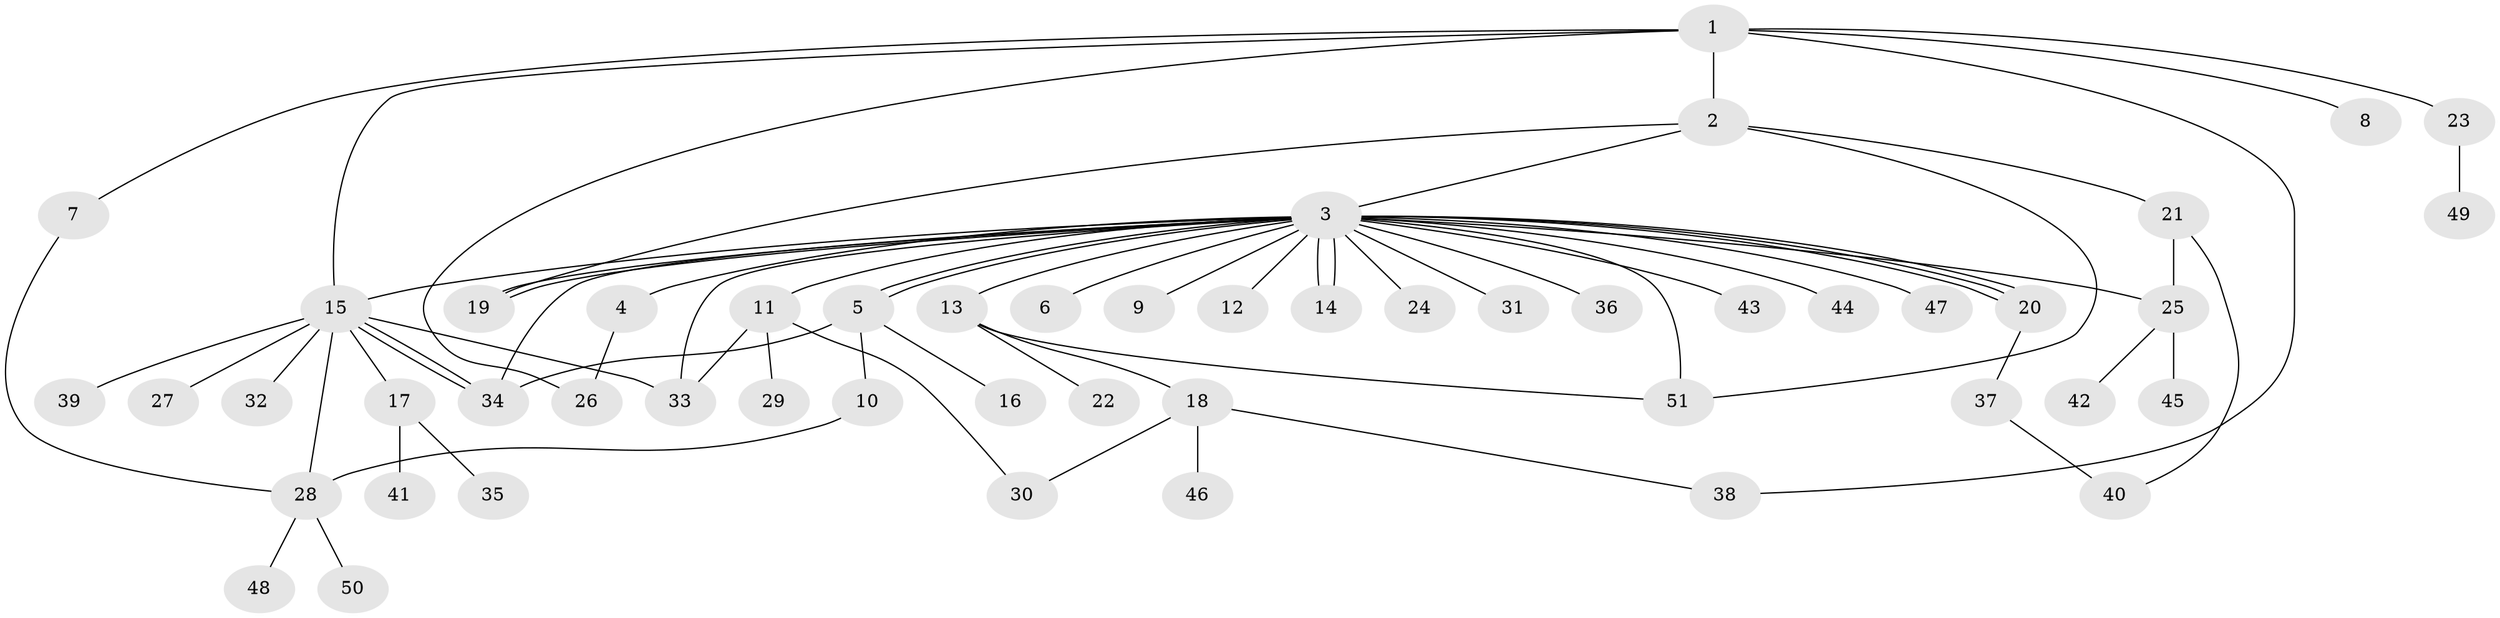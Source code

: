 // coarse degree distribution, {5: 0.125, 10: 0.0625, 2: 0.25, 4: 0.0625, 1: 0.375, 3: 0.125}
// Generated by graph-tools (version 1.1) at 2025/50/03/04/25 22:50:16]
// undirected, 51 vertices, 71 edges
graph export_dot {
  node [color=gray90,style=filled];
  1;
  2;
  3;
  4;
  5;
  6;
  7;
  8;
  9;
  10;
  11;
  12;
  13;
  14;
  15;
  16;
  17;
  18;
  19;
  20;
  21;
  22;
  23;
  24;
  25;
  26;
  27;
  28;
  29;
  30;
  31;
  32;
  33;
  34;
  35;
  36;
  37;
  38;
  39;
  40;
  41;
  42;
  43;
  44;
  45;
  46;
  47;
  48;
  49;
  50;
  51;
  1 -- 2;
  1 -- 7;
  1 -- 8;
  1 -- 15;
  1 -- 23;
  1 -- 26;
  1 -- 38;
  2 -- 3;
  2 -- 19;
  2 -- 21;
  2 -- 51;
  3 -- 4;
  3 -- 5;
  3 -- 5;
  3 -- 6;
  3 -- 9;
  3 -- 11;
  3 -- 12;
  3 -- 13;
  3 -- 14;
  3 -- 14;
  3 -- 15;
  3 -- 19;
  3 -- 19;
  3 -- 20;
  3 -- 20;
  3 -- 20;
  3 -- 24;
  3 -- 25;
  3 -- 31;
  3 -- 33;
  3 -- 34;
  3 -- 36;
  3 -- 43;
  3 -- 44;
  3 -- 47;
  3 -- 51;
  4 -- 26;
  5 -- 10;
  5 -- 16;
  5 -- 34;
  7 -- 28;
  10 -- 28;
  11 -- 29;
  11 -- 30;
  11 -- 33;
  13 -- 18;
  13 -- 22;
  13 -- 51;
  15 -- 17;
  15 -- 27;
  15 -- 28;
  15 -- 32;
  15 -- 33;
  15 -- 34;
  15 -- 34;
  15 -- 39;
  17 -- 35;
  17 -- 41;
  18 -- 30;
  18 -- 38;
  18 -- 46;
  20 -- 37;
  21 -- 25;
  21 -- 40;
  23 -- 49;
  25 -- 42;
  25 -- 45;
  28 -- 48;
  28 -- 50;
  37 -- 40;
}

